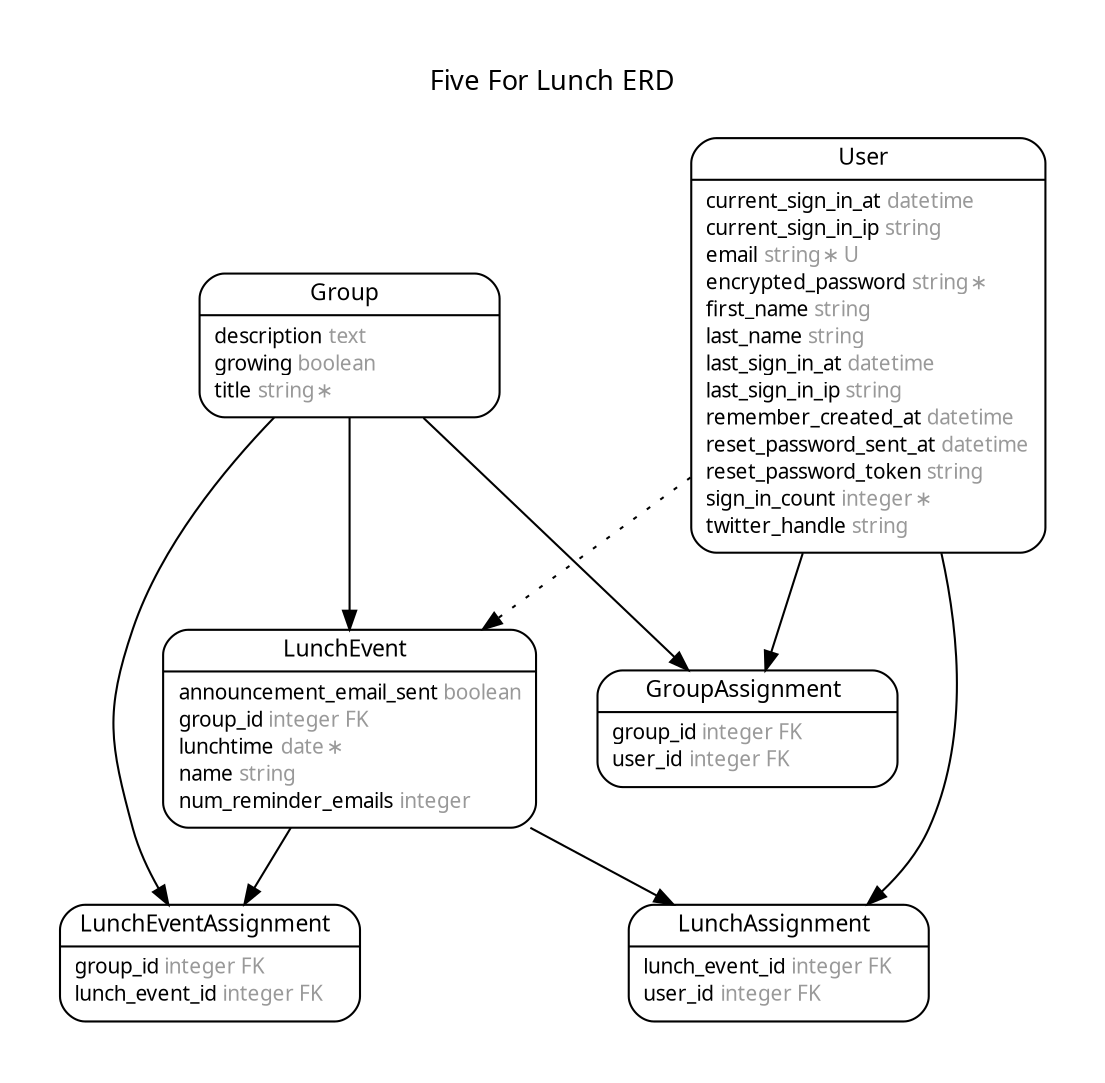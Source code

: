 digraph LunchTDD2 {
rankdir = "LR";
ranksep = "0.5";
nodesep = "0.4";
pad = "0.4,0.4";
margin = "0,0";
concentrate = "true";
labelloc = "t";
fontsize = "13";
fontname = "Arial BoldMT";
node[ shape  =  "Mrecord" , fontsize  =  "10" , fontname  =  "ArialMT" , margin  =  "0.07,0.05" , penwidth  =  "1.0"];
edge[ fontname  =  "ArialMT" , fontsize  =  "7" , dir  =  "both" , arrowsize  =  "0.9" , penwidth  =  "1.0" , labelangle  =  "32" , labeldistance  =  "1.8"];
rankdir = "TB";
label = "Five For Lunch ERD\n\n";
m_Group [label = <{<table border="0" align="center" cellspacing="0.5" cellpadding="0" width="134">
  <tr><td align="center" valign="bottom" width="130"><font face="Arial BoldMT" point-size="11">Group</font></td></tr>
</table>
|
<table border="0" align="left" cellspacing="2" cellpadding="0" width="134">
  <tr><td align="left" width="130" port="description">description <font face="Arial ItalicMT" color="grey60">text</font></td></tr>
  <tr><td align="left" width="130" port="growing">growing <font face="Arial ItalicMT" color="grey60">boolean</font></td></tr>
  <tr><td align="left" width="130" port="title">title <font face="Arial ItalicMT" color="grey60">string ∗</font></td></tr>
</table>
}>];
m_GroupAssignment [label = <{<table border="0" align="center" cellspacing="0.5" cellpadding="0" width="134">
  <tr><td align="center" valign="bottom" width="130"><font face="Arial BoldMT" point-size="11">GroupAssignment</font></td></tr>
</table>
|
<table border="0" align="left" cellspacing="2" cellpadding="0" width="134">
  <tr><td align="left" width="130" port="group_id">group_id <font face="Arial ItalicMT" color="grey60">integer FK</font></td></tr>
  <tr><td align="left" width="130" port="user_id">user_id <font face="Arial ItalicMT" color="grey60">integer FK</font></td></tr>
</table>
}>];
m_LunchAssignment [label = <{<table border="0" align="center" cellspacing="0.5" cellpadding="0" width="134">
  <tr><td align="center" valign="bottom" width="130"><font face="Arial BoldMT" point-size="11">LunchAssignment</font></td></tr>
</table>
|
<table border="0" align="left" cellspacing="2" cellpadding="0" width="134">
  <tr><td align="left" width="130" port="lunch_event_id">lunch_event_id <font face="Arial ItalicMT" color="grey60">integer FK</font></td></tr>
  <tr><td align="left" width="130" port="user_id">user_id <font face="Arial ItalicMT" color="grey60">integer FK</font></td></tr>
</table>
}>];
m_LunchEvent [label = <{<table border="0" align="center" cellspacing="0.5" cellpadding="0" width="134">
  <tr><td align="center" valign="bottom" width="130"><font face="Arial BoldMT" point-size="11">LunchEvent</font></td></tr>
</table>
|
<table border="0" align="left" cellspacing="2" cellpadding="0" width="134">
  <tr><td align="left" width="130" port="announcement_email_sent">announcement_email_sent <font face="Arial ItalicMT" color="grey60">boolean</font></td></tr>
  <tr><td align="left" width="130" port="group_id">group_id <font face="Arial ItalicMT" color="grey60">integer FK</font></td></tr>
  <tr><td align="left" width="130" port="lunchtime">lunchtime <font face="Arial ItalicMT" color="grey60">date ∗</font></td></tr>
  <tr><td align="left" width="130" port="name">name <font face="Arial ItalicMT" color="grey60">string</font></td></tr>
  <tr><td align="left" width="130" port="num_reminder_emails">num_reminder_emails <font face="Arial ItalicMT" color="grey60">integer</font></td></tr>
</table>
}>];
m_LunchEventAssignment [label = <{<table border="0" align="center" cellspacing="0.5" cellpadding="0" width="134">
  <tr><td align="center" valign="bottom" width="130"><font face="Arial BoldMT" point-size="11">LunchEventAssignment</font></td></tr>
</table>
|
<table border="0" align="left" cellspacing="2" cellpadding="0" width="134">
  <tr><td align="left" width="130" port="group_id">group_id <font face="Arial ItalicMT" color="grey60">integer FK</font></td></tr>
  <tr><td align="left" width="130" port="lunch_event_id">lunch_event_id <font face="Arial ItalicMT" color="grey60">integer FK</font></td></tr>
</table>
}>];
m_User [label = <{<table border="0" align="center" cellspacing="0.5" cellpadding="0" width="134">
  <tr><td align="center" valign="bottom" width="130"><font face="Arial BoldMT" point-size="11">User</font></td></tr>
</table>
|
<table border="0" align="left" cellspacing="2" cellpadding="0" width="134">
  <tr><td align="left" width="130" port="current_sign_in_at">current_sign_in_at <font face="Arial ItalicMT" color="grey60">datetime</font></td></tr>
  <tr><td align="left" width="130" port="current_sign_in_ip">current_sign_in_ip <font face="Arial ItalicMT" color="grey60">string</font></td></tr>
  <tr><td align="left" width="130" port="email">email <font face="Arial ItalicMT" color="grey60">string ∗ U</font></td></tr>
  <tr><td align="left" width="130" port="encrypted_password">encrypted_password <font face="Arial ItalicMT" color="grey60">string ∗</font></td></tr>
  <tr><td align="left" width="130" port="first_name">first_name <font face="Arial ItalicMT" color="grey60">string</font></td></tr>
  <tr><td align="left" width="130" port="last_name">last_name <font face="Arial ItalicMT" color="grey60">string</font></td></tr>
  <tr><td align="left" width="130" port="last_sign_in_at">last_sign_in_at <font face="Arial ItalicMT" color="grey60">datetime</font></td></tr>
  <tr><td align="left" width="130" port="last_sign_in_ip">last_sign_in_ip <font face="Arial ItalicMT" color="grey60">string</font></td></tr>
  <tr><td align="left" width="130" port="remember_created_at">remember_created_at <font face="Arial ItalicMT" color="grey60">datetime</font></td></tr>
  <tr><td align="left" width="130" port="reset_password_sent_at">reset_password_sent_at <font face="Arial ItalicMT" color="grey60">datetime</font></td></tr>
  <tr><td align="left" width="130" port="reset_password_token">reset_password_token <font face="Arial ItalicMT" color="grey60">string</font></td></tr>
  <tr><td align="left" width="130" port="sign_in_count">sign_in_count <font face="Arial ItalicMT" color="grey60">integer ∗</font></td></tr>
  <tr><td align="left" width="130" port="twitter_handle">twitter_handle <font face="Arial ItalicMT" color="grey60">string</font></td></tr>
</table>
}>];
  m_User -> m_LunchAssignment [arrowhead = "normal", arrowtail = "none", weight = "2"];
  m_User -> m_LunchEvent [style = "dotted", arrowhead = "normal", arrowtail = "none", weight = "2", constraint = "false"];
  m_User -> m_GroupAssignment [arrowhead = "normal", arrowtail = "none", weight = "2"];
  m_User -> m_Group [style = "dotted", arrowhead = "normal", arrowtail = "none", weight = "2", constraint = "false"];
  m_Group -> m_GroupAssignment [arrowhead = "normal", arrowtail = "none", weight = "2"];
  m_Group -> m_LunchEvent [arrowhead = "normal", arrowtail = "none", weight = "2"];
  m_LunchEvent -> m_LunchAssignment [arrowhead = "normal", arrowtail = "none", weight = "2"];
  m_LunchEvent -> m_LunchEventAssignment [arrowhead = "normal", arrowtail = "none", weight = "1"];
  m_Group -> m_LunchEventAssignment [arrowhead = "normal", arrowtail = "none", weight = "1"];
}

